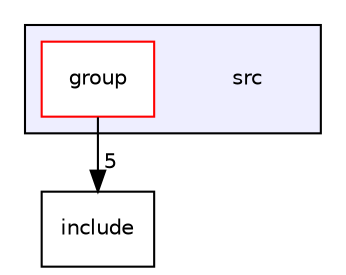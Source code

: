 digraph "/home/hugo/Desktop/Git_SETR/SETR_Trab1/src" {
  compound=true
  node [ fontsize="10", fontname="Helvetica"];
  edge [ labelfontsize="10", labelfontname="Helvetica"];
  subgraph clusterdir_68267d1309a1af8e8297ef4c3efbcdba {
    graph [ bgcolor="#eeeeff", pencolor="black", label="" URL="dir_68267d1309a1af8e8297ef4c3efbcdba.html"];
    dir_68267d1309a1af8e8297ef4c3efbcdba [shape=plaintext label="src"];
  dir_a8a0f1c6be084965a9d3e64e627a8248 [shape=box label="group" fillcolor="white" style="filled" color="red" URL="dir_a8a0f1c6be084965a9d3e64e627a8248.html"];
  }
  dir_d44c64559bbebec7f509842c48db8b23 [shape=box label="include" URL="dir_d44c64559bbebec7f509842c48db8b23.html"];
  dir_a8a0f1c6be084965a9d3e64e627a8248->dir_d44c64559bbebec7f509842c48db8b23 [headlabel="5", labeldistance=1.5 headhref="dir_000002_000000.html"];
}
